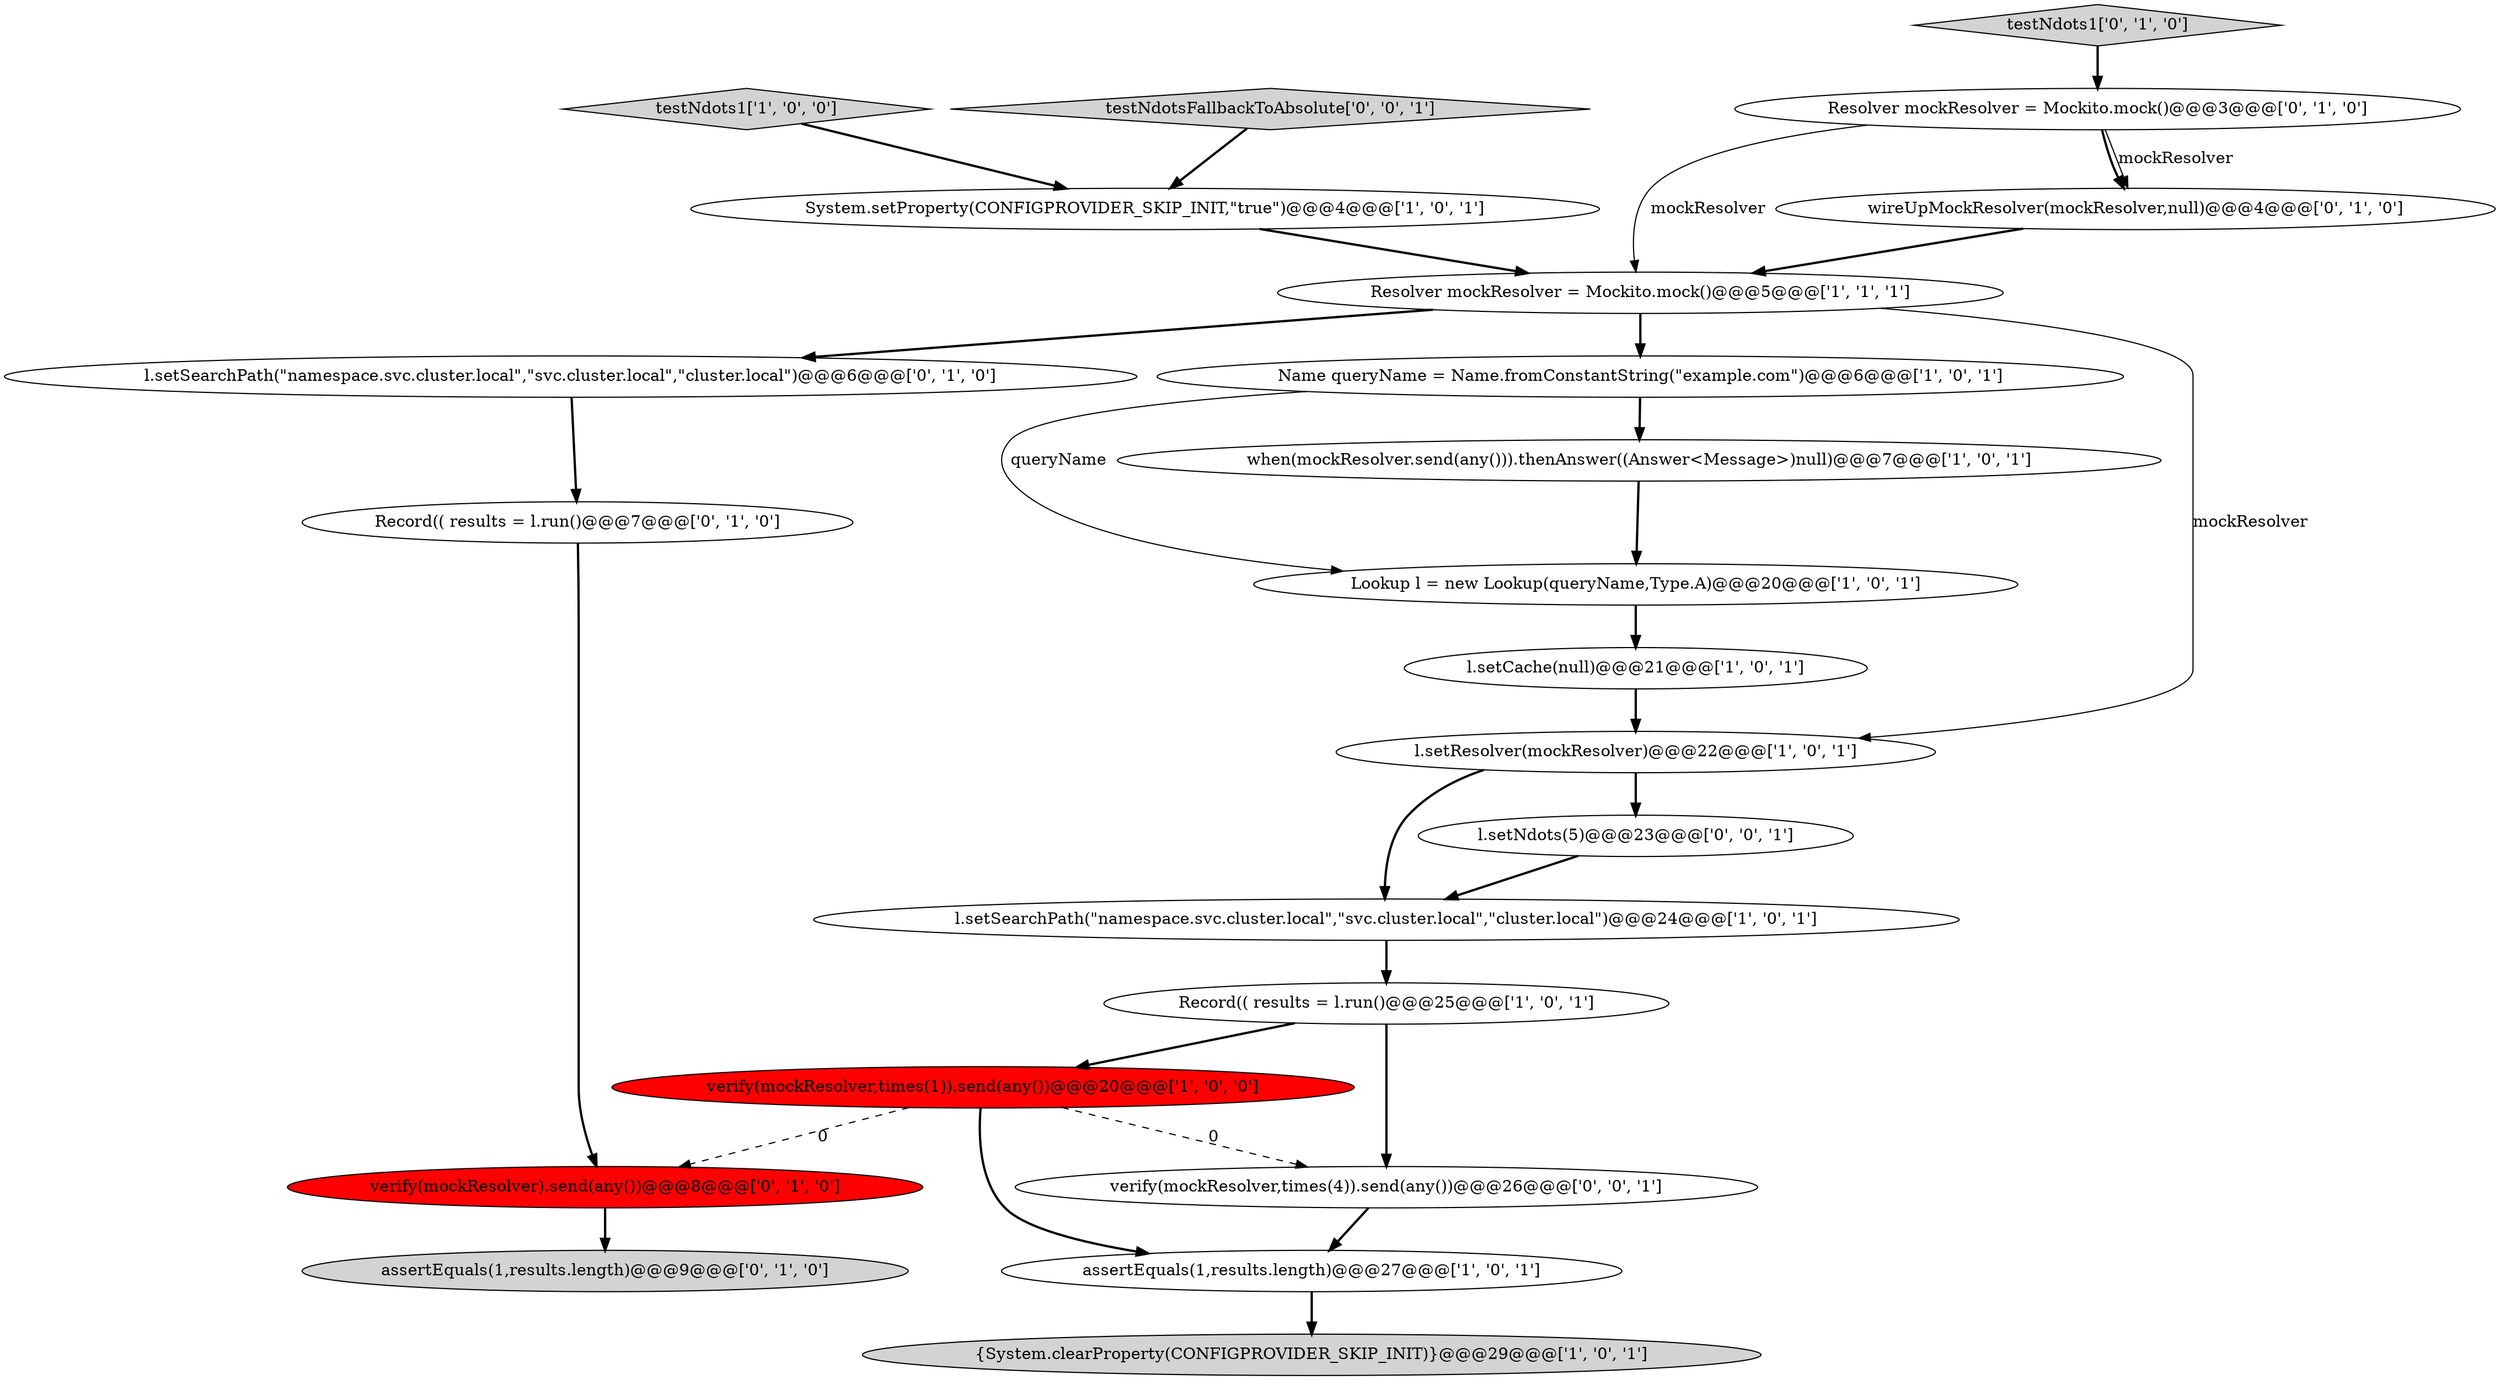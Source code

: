 digraph {
16 [style = filled, label = "Resolver mockResolver = Mockito.mock()@@@3@@@['0', '1', '0']", fillcolor = white, shape = ellipse image = "AAA0AAABBB2BBB"];
7 [style = filled, label = "assertEquals(1,results.length)@@@27@@@['1', '0', '1']", fillcolor = white, shape = ellipse image = "AAA0AAABBB1BBB"];
1 [style = filled, label = "System.setProperty(CONFIGPROVIDER_SKIP_INIT,\"true\")@@@4@@@['1', '0', '1']", fillcolor = white, shape = ellipse image = "AAA0AAABBB1BBB"];
2 [style = filled, label = "l.setSearchPath(\"namespace.svc.cluster.local\",\"svc.cluster.local\",\"cluster.local\")@@@24@@@['1', '0', '1']", fillcolor = white, shape = ellipse image = "AAA0AAABBB1BBB"];
14 [style = filled, label = "Record(( results = l.run()@@@7@@@['0', '1', '0']", fillcolor = white, shape = ellipse image = "AAA0AAABBB2BBB"];
11 [style = filled, label = "Lookup l = new Lookup(queryName,Type.A)@@@20@@@['1', '0', '1']", fillcolor = white, shape = ellipse image = "AAA0AAABBB1BBB"];
10 [style = filled, label = "testNdots1['1', '0', '0']", fillcolor = lightgray, shape = diamond image = "AAA0AAABBB1BBB"];
3 [style = filled, label = "verify(mockResolver,times(1)).send(any())@@@20@@@['1', '0', '0']", fillcolor = red, shape = ellipse image = "AAA1AAABBB1BBB"];
17 [style = filled, label = "l.setSearchPath(\"namespace.svc.cluster.local\",\"svc.cluster.local\",\"cluster.local\")@@@6@@@['0', '1', '0']", fillcolor = white, shape = ellipse image = "AAA0AAABBB2BBB"];
19 [style = filled, label = "testNdots1['0', '1', '0']", fillcolor = lightgray, shape = diamond image = "AAA0AAABBB2BBB"];
8 [style = filled, label = "Resolver mockResolver = Mockito.mock()@@@5@@@['1', '1', '1']", fillcolor = white, shape = ellipse image = "AAA0AAABBB1BBB"];
20 [style = filled, label = "verify(mockResolver,times(4)).send(any())@@@26@@@['0', '0', '1']", fillcolor = white, shape = ellipse image = "AAA0AAABBB3BBB"];
12 [style = filled, label = "Name queryName = Name.fromConstantString(\"example.com\")@@@6@@@['1', '0', '1']", fillcolor = white, shape = ellipse image = "AAA0AAABBB1BBB"];
18 [style = filled, label = "assertEquals(1,results.length)@@@9@@@['0', '1', '0']", fillcolor = lightgray, shape = ellipse image = "AAA0AAABBB2BBB"];
15 [style = filled, label = "wireUpMockResolver(mockResolver,null)@@@4@@@['0', '1', '0']", fillcolor = white, shape = ellipse image = "AAA0AAABBB2BBB"];
21 [style = filled, label = "testNdotsFallbackToAbsolute['0', '0', '1']", fillcolor = lightgray, shape = diamond image = "AAA0AAABBB3BBB"];
5 [style = filled, label = "l.setResolver(mockResolver)@@@22@@@['1', '0', '1']", fillcolor = white, shape = ellipse image = "AAA0AAABBB1BBB"];
0 [style = filled, label = "{System.clearProperty(CONFIGPROVIDER_SKIP_INIT)}@@@29@@@['1', '0', '1']", fillcolor = lightgray, shape = ellipse image = "AAA0AAABBB1BBB"];
22 [style = filled, label = "l.setNdots(5)@@@23@@@['0', '0', '1']", fillcolor = white, shape = ellipse image = "AAA0AAABBB3BBB"];
6 [style = filled, label = "l.setCache(null)@@@21@@@['1', '0', '1']", fillcolor = white, shape = ellipse image = "AAA0AAABBB1BBB"];
9 [style = filled, label = "when(mockResolver.send(any())).thenAnswer((Answer<Message>)null)@@@7@@@['1', '0', '1']", fillcolor = white, shape = ellipse image = "AAA0AAABBB1BBB"];
13 [style = filled, label = "verify(mockResolver).send(any())@@@8@@@['0', '1', '0']", fillcolor = red, shape = ellipse image = "AAA1AAABBB2BBB"];
4 [style = filled, label = "Record(( results = l.run()@@@25@@@['1', '0', '1']", fillcolor = white, shape = ellipse image = "AAA0AAABBB1BBB"];
16->15 [style = bold, label=""];
4->3 [style = bold, label=""];
1->8 [style = bold, label=""];
22->2 [style = bold, label=""];
9->11 [style = bold, label=""];
11->6 [style = bold, label=""];
7->0 [style = bold, label=""];
12->9 [style = bold, label=""];
3->13 [style = dashed, label="0"];
2->4 [style = bold, label=""];
12->11 [style = solid, label="queryName"];
19->16 [style = bold, label=""];
8->17 [style = bold, label=""];
6->5 [style = bold, label=""];
5->2 [style = bold, label=""];
16->15 [style = solid, label="mockResolver"];
3->7 [style = bold, label=""];
17->14 [style = bold, label=""];
21->1 [style = bold, label=""];
3->20 [style = dashed, label="0"];
4->20 [style = bold, label=""];
16->8 [style = solid, label="mockResolver"];
8->5 [style = solid, label="mockResolver"];
14->13 [style = bold, label=""];
20->7 [style = bold, label=""];
10->1 [style = bold, label=""];
5->22 [style = bold, label=""];
15->8 [style = bold, label=""];
8->12 [style = bold, label=""];
13->18 [style = bold, label=""];
}
